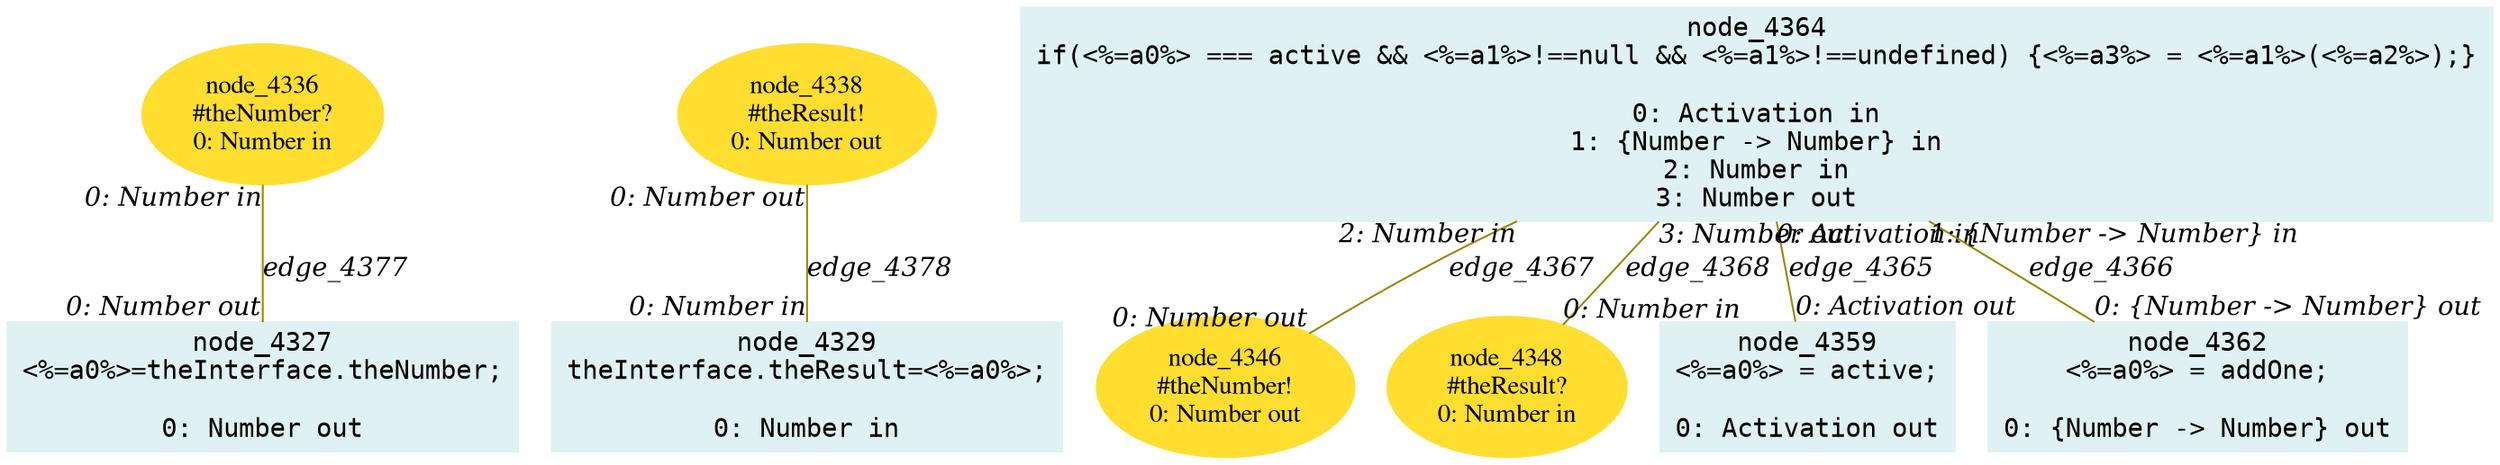 digraph g{node_4327 [shape="box", style="filled", color="#dff1f2", fontname="Courier", label="node_4327
<%=a0%>=theInterface.theNumber;

0: Number out" ]
node_4329 [shape="box", style="filled", color="#dff1f2", fontname="Courier", label="node_4329
theInterface.theResult=<%=a0%>;

0: Number in" ]
node_4336 [shape="ellipse", style="filled", color="#ffde2f", fontname="Times", label="node_4336
#theNumber?
0: Number in" ]
node_4338 [shape="ellipse", style="filled", color="#ffde2f", fontname="Times", label="node_4338
#theResult!
0: Number out" ]
node_4346 [shape="ellipse", style="filled", color="#ffde2f", fontname="Times", label="node_4346
#theNumber!
0: Number out" ]
node_4348 [shape="ellipse", style="filled", color="#ffde2f", fontname="Times", label="node_4348
#theResult?
0: Number in" ]
node_4359 [shape="box", style="filled", color="#dff1f2", fontname="Courier", label="node_4359
<%=a0%> = active;

0: Activation out" ]
node_4362 [shape="box", style="filled", color="#dff1f2", fontname="Courier", label="node_4362
<%=a0%> = addOne;

0: {Number -> Number} out" ]
node_4364 [shape="box", style="filled", color="#dff1f2", fontname="Courier", label="node_4364
if(<%=a0%> === active && <%=a1%>!==null && <%=a1%>!==undefined) {<%=a3%> = <%=a1%>(<%=a2%>);}

0: Activation in
1: {Number -> Number} in
2: Number in
3: Number out" ]
node_4364 -> node_4359 [dir=none, arrowHead=none, fontname="Times-Italic", arrowsize=1, color="#9d8400", label="edge_4365",  headlabel="0: Activation out", taillabel="0: Activation in" ]
node_4364 -> node_4362 [dir=none, arrowHead=none, fontname="Times-Italic", arrowsize=1, color="#9d8400", label="edge_4366",  headlabel="0: {Number -> Number} out", taillabel="1: {Number -> Number} in" ]
node_4364 -> node_4346 [dir=none, arrowHead=none, fontname="Times-Italic", arrowsize=1, color="#9d8400", label="edge_4367",  headlabel="0: Number out", taillabel="2: Number in" ]
node_4364 -> node_4348 [dir=none, arrowHead=none, fontname="Times-Italic", arrowsize=1, color="#9d8400", label="edge_4368",  headlabel="0: Number in", taillabel="3: Number out" ]
node_4336 -> node_4327 [dir=none, arrowHead=none, fontname="Times-Italic", arrowsize=1, color="#9d8400", label="edge_4377",  headlabel="0: Number out", taillabel="0: Number in" ]
node_4338 -> node_4329 [dir=none, arrowHead=none, fontname="Times-Italic", arrowsize=1, color="#9d8400", label="edge_4378",  headlabel="0: Number in", taillabel="0: Number out" ]
}